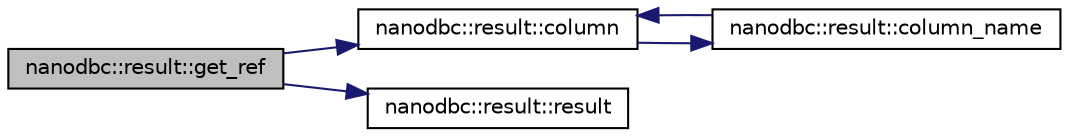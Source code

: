 digraph "nanodbc::result::get_ref"
{
 // LATEX_PDF_SIZE
  edge [fontname="Helvetica",fontsize="10",labelfontname="Helvetica",labelfontsize="10"];
  node [fontname="Helvetica",fontsize="10",shape=record];
  rankdir="LR";
  Node128 [label="nanodbc::result::get_ref",height=0.2,width=0.4,color="black", fillcolor="grey75", style="filled", fontcolor="black",tooltip="Gets data from the given column of the current rowset."];
  Node128 -> Node129 [color="midnightblue",fontsize="10",style="solid",fontname="Helvetica"];
  Node129 [label="nanodbc::result::column",height=0.2,width=0.4,color="black", fillcolor="white", style="filled",URL="$classnanodbc_1_1result.html#ae4e254b2db63c65473cc058de3d5a844",tooltip="Returns the column number of the specified column name."];
  Node129 -> Node130 [color="midnightblue",fontsize="10",style="solid",fontname="Helvetica"];
  Node130 [label="nanodbc::result::column_name",height=0.2,width=0.4,color="black", fillcolor="white", style="filled",URL="$classnanodbc_1_1result.html#a2bd3fc4e416108960c4191b2cbba256b",tooltip="Returns the name of the specified column."];
  Node130 -> Node129 [color="midnightblue",fontsize="10",style="solid",fontname="Helvetica"];
  Node128 -> Node131 [color="midnightblue",fontsize="10",style="solid",fontname="Helvetica"];
  Node131 [label="nanodbc::result::result",height=0.2,width=0.4,color="black", fillcolor="white", style="filled",URL="$classnanodbc_1_1result.html#ad4d59619a46d67bbc171d0d5c9e84705",tooltip="Empty result set."];
}
